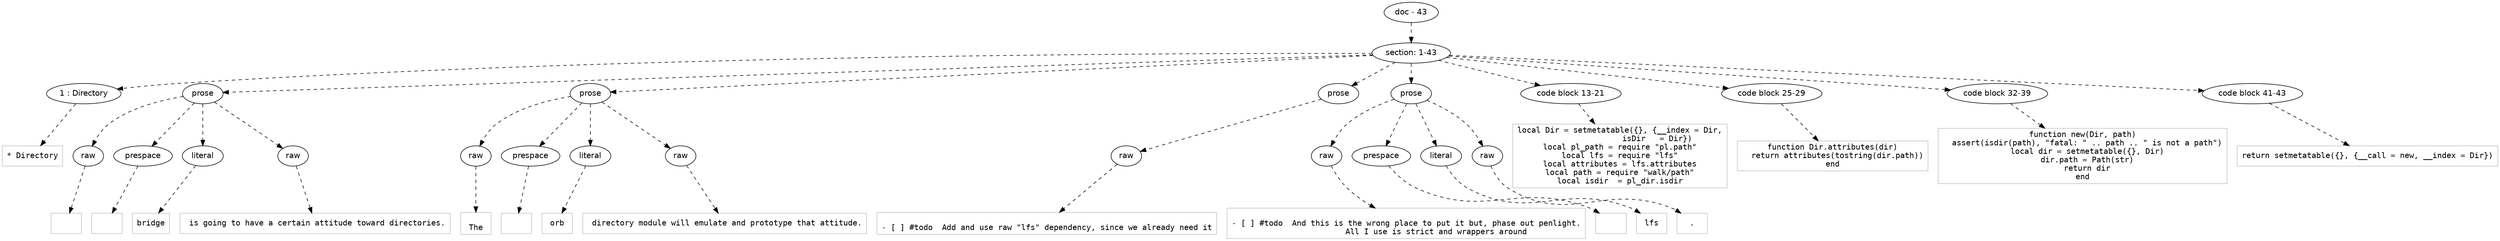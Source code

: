 digraph lpegNode {

node [fontname=Helvetica]
edge [style=dashed]

doc_0 [label="doc - 43"]


doc_0 -> { section_1}
{rank=same; section_1}

section_1 [label="section: 1-43"]


// END RANK doc_0

section_1 -> { header_2 prose_3 prose_4 prose_5 prose_6 codeblock_7 codeblock_8 codeblock_9 codeblock_10}
{rank=same; header_2 prose_3 prose_4 prose_5 prose_6 codeblock_7 codeblock_8 codeblock_9 codeblock_10}

header_2 [label="1 : Directory"]

prose_3 [label="prose"]

prose_4 [label="prose"]

prose_5 [label="prose"]

prose_6 [label="prose"]

codeblock_7 [label="code block 13-21"]

codeblock_8 [label="code block 25-29"]

codeblock_9 [label="code block 32-39"]

codeblock_10 [label="code block 41-43"]


// END RANK section_1

header_2 -> leaf_11
leaf_11  [color=Gray,shape=rectangle,fontname=Inconsolata,label="* Directory"]
// END RANK header_2

prose_3 -> { raw_12 prespace_13 literal_14 raw_15}
{rank=same; raw_12 prespace_13 literal_14 raw_15}

raw_12 [label="raw"]

prespace_13 [label="prespace"]

literal_14 [label="literal"]

raw_15 [label="raw"]


// END RANK prose_3

raw_12 -> leaf_16
leaf_16  [color=Gray,shape=rectangle,fontname=Inconsolata,label="
"]
// END RANK raw_12

prespace_13 -> leaf_17
leaf_17  [color=Gray,shape=rectangle,fontname=Inconsolata,label=""]
// END RANK prespace_13

literal_14 -> leaf_18
leaf_18  [color=Gray,shape=rectangle,fontname=Inconsolata,label="bridge"]
// END RANK literal_14

raw_15 -> leaf_19
leaf_19  [color=Gray,shape=rectangle,fontname=Inconsolata,label=" is going to have a certain attitude toward directories.
"]
// END RANK raw_15

prose_4 -> { raw_20 prespace_21 literal_22 raw_23}
{rank=same; raw_20 prespace_21 literal_22 raw_23}

raw_20 [label="raw"]

prespace_21 [label="prespace"]

literal_22 [label="literal"]

raw_23 [label="raw"]


// END RANK prose_4

raw_20 -> leaf_24
leaf_24  [color=Gray,shape=rectangle,fontname=Inconsolata,label="
The"]
// END RANK raw_20

prespace_21 -> leaf_25
leaf_25  [color=Gray,shape=rectangle,fontname=Inconsolata,label=" "]
// END RANK prespace_21

literal_22 -> leaf_26
leaf_26  [color=Gray,shape=rectangle,fontname=Inconsolata,label="orb"]
// END RANK literal_22

raw_23 -> leaf_27
leaf_27  [color=Gray,shape=rectangle,fontname=Inconsolata,label=" directory module will emulate and prototype that attitude.
"]
// END RANK raw_23

prose_5 -> { raw_28}
{rank=same; raw_28}

raw_28 [label="raw"]


// END RANK prose_5

raw_28 -> leaf_29
leaf_29  [color=Gray,shape=rectangle,fontname=Inconsolata,label="
- [ ] #todo  Add and use raw \"lfs\" dependency, since we already need it
"]
// END RANK raw_28

prose_6 -> { raw_30 prespace_31 literal_32 raw_33}
{rank=same; raw_30 prespace_31 literal_32 raw_33}

raw_30 [label="raw"]

prespace_31 [label="prespace"]

literal_32 [label="literal"]

raw_33 [label="raw"]


// END RANK prose_6

raw_30 -> leaf_34
leaf_34  [color=Gray,shape=rectangle,fontname=Inconsolata,label="
- [ ] #todo  And this is the wrong place to put it but, phase out penlight.
             All I use is strict and wrappers around"]
// END RANK raw_30

prespace_31 -> leaf_35
leaf_35  [color=Gray,shape=rectangle,fontname=Inconsolata,label=" "]
// END RANK prespace_31

literal_32 -> leaf_36
leaf_36  [color=Gray,shape=rectangle,fontname=Inconsolata,label="lfs"]
// END RANK literal_32

raw_33 -> leaf_37
leaf_37  [color=Gray,shape=rectangle,fontname=Inconsolata,label=".
"]
// END RANK raw_33

codeblock_7 -> leaf_38
leaf_38  [color=Gray,shape=rectangle,fontname=Inconsolata,label="local Dir = setmetatable({}, {__index = Dir,
                isDir   = Dir})
local pl_path = require \"pl.path\"
local lfs = require \"lfs\"
local attributes = lfs.attributes
local path = require \"walk/path\"
local isdir  = pl_dir.isdir"]
// END RANK codeblock_7

codeblock_8 -> leaf_39
leaf_39  [color=Gray,shape=rectangle,fontname=Inconsolata,label="function Dir.attributes(dir)
  return attributes(tostring(dir.path))
end"]
// END RANK codeblock_8

codeblock_9 -> leaf_40
leaf_40  [color=Gray,shape=rectangle,fontname=Inconsolata,label="function new(Dir, path)
  assert(isdir(path), \"fatal: \" .. path .. \" is not a path\")
  local dir = setmetatable({}, Dir)
  dir.path = Path(str)
  return dir
end"]
// END RANK codeblock_9

codeblock_10 -> leaf_41
leaf_41  [color=Gray,shape=rectangle,fontname=Inconsolata,label="return setmetatable({}, {__call = new, __index = Dir})"]
// END RANK codeblock_10


}
